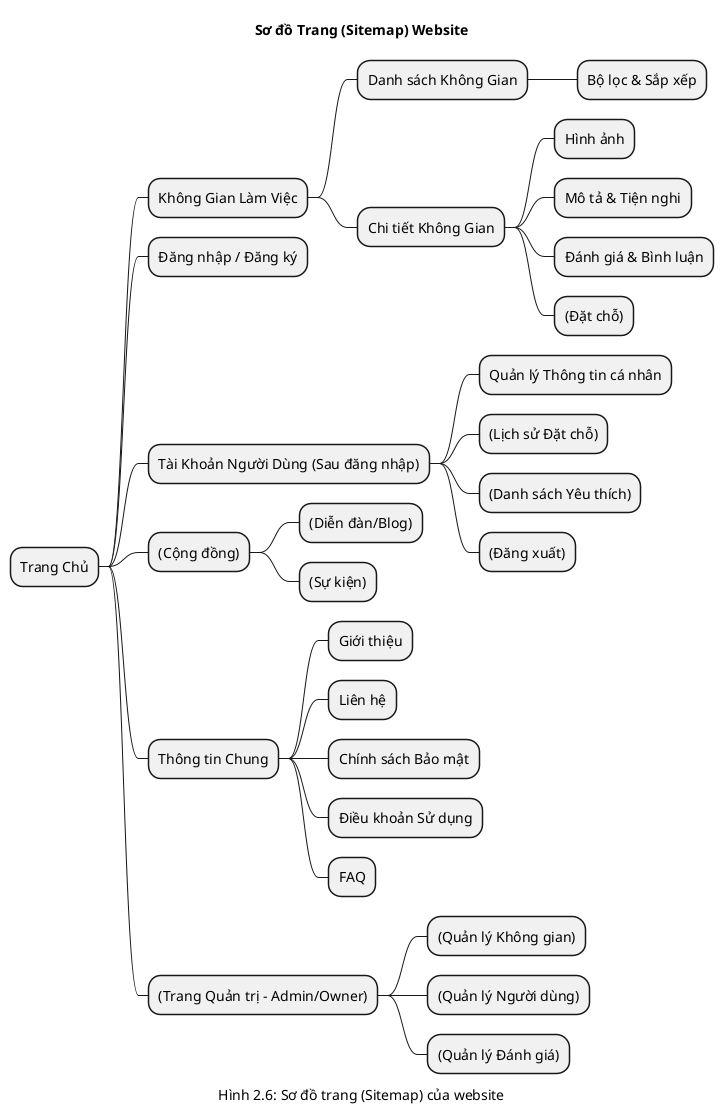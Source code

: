 @startmindmap
title Sơ đồ Trang (Sitemap) Website

* Trang Chủ
** Không Gian Làm Việc
*** Danh sách Không Gian
**** Bộ lọc & Sắp xếp
*** Chi tiết Không Gian
**** Hình ảnh
**** Mô tả & Tiện nghi
**** Đánh giá & Bình luận
**** (Đặt chỗ)
** Đăng nhập / Đăng ký
** Tài Khoản Người Dùng (Sau đăng nhập)
*** Quản lý Thông tin cá nhân
*** (Lịch sử Đặt chỗ)
*** (Danh sách Yêu thích)
*** (Đăng xuất)
** (Cộng đồng)
*** (Diễn đàn/Blog)
*** (Sự kiện)
** Thông tin Chung
*** Giới thiệu
*** Liên hệ
*** Chính sách Bảo mật
*** Điều khoản Sử dụng
*** FAQ
** (Trang Quản trị - Admin/Owner)
*** (Quản lý Không gian)
*** (Quản lý Người dùng)
*** (Quản lý Đánh giá)

caption Hình 2.6: Sơ đồ trang (Sitemap) của website
@endmindmap